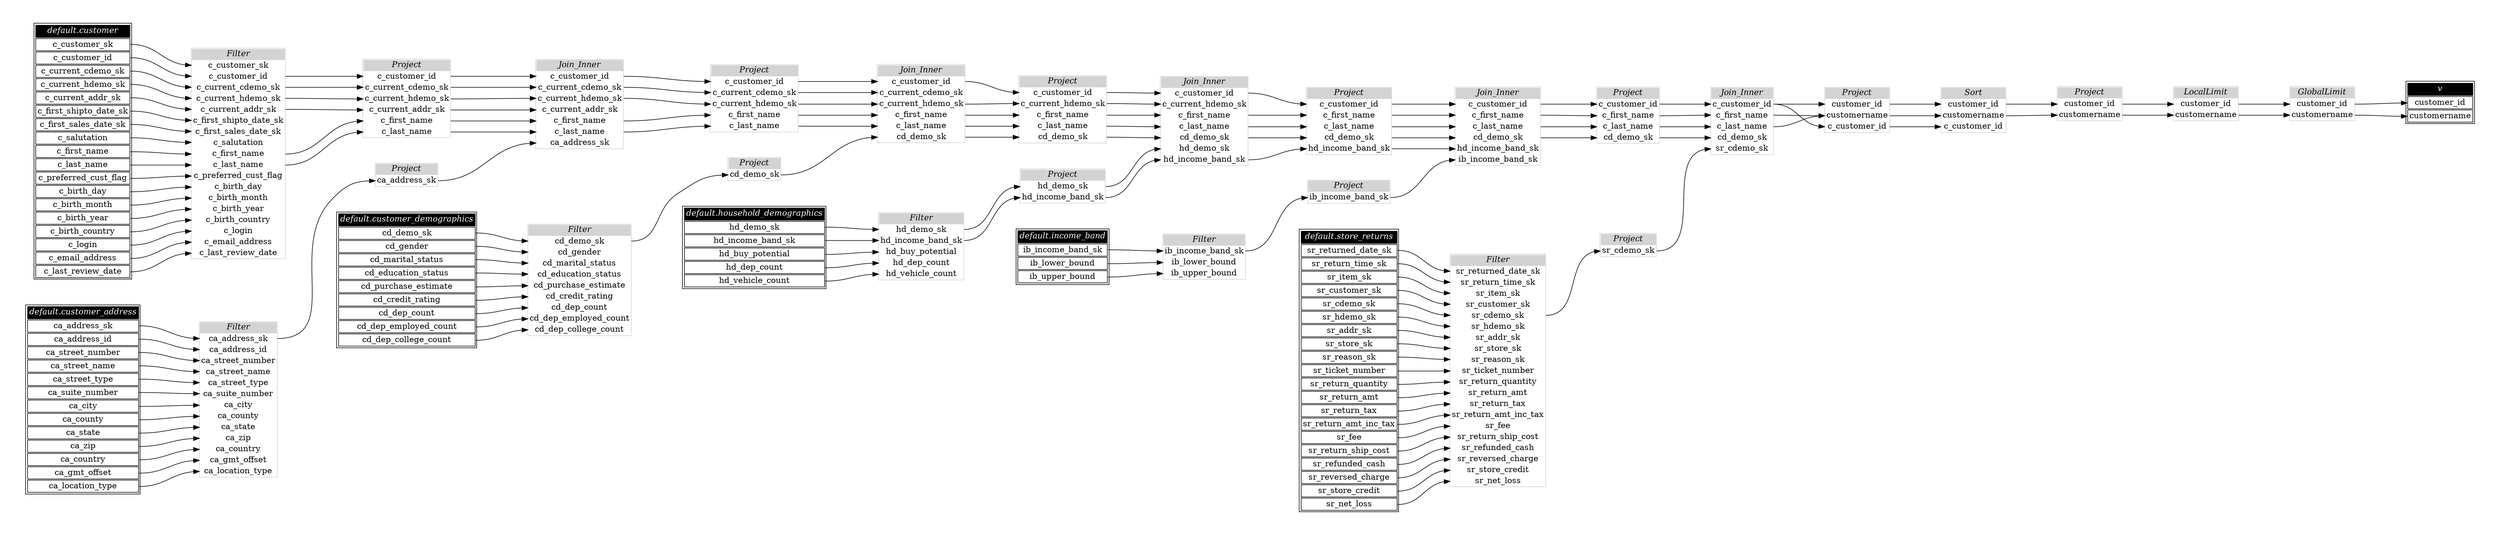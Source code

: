 // Automatically generated by TPCDSFlowTestSuite


digraph {
  graph [pad="0.5" nodesep="0.5" ranksep="1" fontname="Helvetica" rankdir=LR];
  node [shape=plaintext]

  
"Filter_180f553" [label=<
<table color="lightgray" border="1" cellborder="0" cellspacing="0">
  <tr><td bgcolor="lightgray" port="nodeName"><i>Filter</i></td></tr>
  <tr><td port="0">c_customer_sk</td></tr>
<tr><td port="1">c_customer_id</td></tr>
<tr><td port="2">c_current_cdemo_sk</td></tr>
<tr><td port="3">c_current_hdemo_sk</td></tr>
<tr><td port="4">c_current_addr_sk</td></tr>
<tr><td port="5">c_first_shipto_date_sk</td></tr>
<tr><td port="6">c_first_sales_date_sk</td></tr>
<tr><td port="7">c_salutation</td></tr>
<tr><td port="8">c_first_name</td></tr>
<tr><td port="9">c_last_name</td></tr>
<tr><td port="10">c_preferred_cust_flag</td></tr>
<tr><td port="11">c_birth_day</td></tr>
<tr><td port="12">c_birth_month</td></tr>
<tr><td port="13">c_birth_year</td></tr>
<tr><td port="14">c_birth_country</td></tr>
<tr><td port="15">c_login</td></tr>
<tr><td port="16">c_email_address</td></tr>
<tr><td port="17">c_last_review_date</td></tr>
</table>>];
     

"Filter_4c49399" [label=<
<table color="lightgray" border="1" cellborder="0" cellspacing="0">
  <tr><td bgcolor="lightgray" port="nodeName"><i>Filter</i></td></tr>
  <tr><td port="0">ca_address_sk</td></tr>
<tr><td port="1">ca_address_id</td></tr>
<tr><td port="2">ca_street_number</td></tr>
<tr><td port="3">ca_street_name</td></tr>
<tr><td port="4">ca_street_type</td></tr>
<tr><td port="5">ca_suite_number</td></tr>
<tr><td port="6">ca_city</td></tr>
<tr><td port="7">ca_county</td></tr>
<tr><td port="8">ca_state</td></tr>
<tr><td port="9">ca_zip</td></tr>
<tr><td port="10">ca_country</td></tr>
<tr><td port="11">ca_gmt_offset</td></tr>
<tr><td port="12">ca_location_type</td></tr>
</table>>];
     

"Filter_577bb3e" [label=<
<table color="lightgray" border="1" cellborder="0" cellspacing="0">
  <tr><td bgcolor="lightgray" port="nodeName"><i>Filter</i></td></tr>
  <tr><td port="0">ib_income_band_sk</td></tr>
<tr><td port="1">ib_lower_bound</td></tr>
<tr><td port="2">ib_upper_bound</td></tr>
</table>>];
     

"Filter_89cc457" [label=<
<table color="lightgray" border="1" cellborder="0" cellspacing="0">
  <tr><td bgcolor="lightgray" port="nodeName"><i>Filter</i></td></tr>
  <tr><td port="0">sr_returned_date_sk</td></tr>
<tr><td port="1">sr_return_time_sk</td></tr>
<tr><td port="2">sr_item_sk</td></tr>
<tr><td port="3">sr_customer_sk</td></tr>
<tr><td port="4">sr_cdemo_sk</td></tr>
<tr><td port="5">sr_hdemo_sk</td></tr>
<tr><td port="6">sr_addr_sk</td></tr>
<tr><td port="7">sr_store_sk</td></tr>
<tr><td port="8">sr_reason_sk</td></tr>
<tr><td port="9">sr_ticket_number</td></tr>
<tr><td port="10">sr_return_quantity</td></tr>
<tr><td port="11">sr_return_amt</td></tr>
<tr><td port="12">sr_return_tax</td></tr>
<tr><td port="13">sr_return_amt_inc_tax</td></tr>
<tr><td port="14">sr_fee</td></tr>
<tr><td port="15">sr_return_ship_cost</td></tr>
<tr><td port="16">sr_refunded_cash</td></tr>
<tr><td port="17">sr_reversed_charge</td></tr>
<tr><td port="18">sr_store_credit</td></tr>
<tr><td port="19">sr_net_loss</td></tr>
</table>>];
     

"Filter_969db82" [label=<
<table color="lightgray" border="1" cellborder="0" cellspacing="0">
  <tr><td bgcolor="lightgray" port="nodeName"><i>Filter</i></td></tr>
  <tr><td port="0">cd_demo_sk</td></tr>
<tr><td port="1">cd_gender</td></tr>
<tr><td port="2">cd_marital_status</td></tr>
<tr><td port="3">cd_education_status</td></tr>
<tr><td port="4">cd_purchase_estimate</td></tr>
<tr><td port="5">cd_credit_rating</td></tr>
<tr><td port="6">cd_dep_count</td></tr>
<tr><td port="7">cd_dep_employed_count</td></tr>
<tr><td port="8">cd_dep_college_count</td></tr>
</table>>];
     

"Filter_fbabe69" [label=<
<table color="lightgray" border="1" cellborder="0" cellspacing="0">
  <tr><td bgcolor="lightgray" port="nodeName"><i>Filter</i></td></tr>
  <tr><td port="0">hd_demo_sk</td></tr>
<tr><td port="1">hd_income_band_sk</td></tr>
<tr><td port="2">hd_buy_potential</td></tr>
<tr><td port="3">hd_dep_count</td></tr>
<tr><td port="4">hd_vehicle_count</td></tr>
</table>>];
     

"GlobalLimit_62b8a23" [label=<
<table color="lightgray" border="1" cellborder="0" cellspacing="0">
  <tr><td bgcolor="lightgray" port="nodeName"><i>GlobalLimit</i></td></tr>
  <tr><td port="0">customer_id</td></tr>
<tr><td port="1">customername</td></tr>
</table>>];
     

"Join_Inner_43edb6f" [label=<
<table color="lightgray" border="1" cellborder="0" cellspacing="0">
  <tr><td bgcolor="lightgray" port="nodeName"><i>Join_Inner</i></td></tr>
  <tr><td port="0">c_customer_id</td></tr>
<tr><td port="1">c_current_cdemo_sk</td></tr>
<tr><td port="2">c_current_hdemo_sk</td></tr>
<tr><td port="3">c_first_name</td></tr>
<tr><td port="4">c_last_name</td></tr>
<tr><td port="5">cd_demo_sk</td></tr>
</table>>];
     

"Join_Inner_5fbdd62" [label=<
<table color="lightgray" border="1" cellborder="0" cellspacing="0">
  <tr><td bgcolor="lightgray" port="nodeName"><i>Join_Inner</i></td></tr>
  <tr><td port="0">c_customer_id</td></tr>
<tr><td port="1">c_first_name</td></tr>
<tr><td port="2">c_last_name</td></tr>
<tr><td port="3">cd_demo_sk</td></tr>
<tr><td port="4">sr_cdemo_sk</td></tr>
</table>>];
     

"Join_Inner_61ce072" [label=<
<table color="lightgray" border="1" cellborder="0" cellspacing="0">
  <tr><td bgcolor="lightgray" port="nodeName"><i>Join_Inner</i></td></tr>
  <tr><td port="0">c_customer_id</td></tr>
<tr><td port="1">c_current_cdemo_sk</td></tr>
<tr><td port="2">c_current_hdemo_sk</td></tr>
<tr><td port="3">c_current_addr_sk</td></tr>
<tr><td port="4">c_first_name</td></tr>
<tr><td port="5">c_last_name</td></tr>
<tr><td port="6">ca_address_sk</td></tr>
</table>>];
     

"Join_Inner_8b03d39" [label=<
<table color="lightgray" border="1" cellborder="0" cellspacing="0">
  <tr><td bgcolor="lightgray" port="nodeName"><i>Join_Inner</i></td></tr>
  <tr><td port="0">c_customer_id</td></tr>
<tr><td port="1">c_first_name</td></tr>
<tr><td port="2">c_last_name</td></tr>
<tr><td port="3">cd_demo_sk</td></tr>
<tr><td port="4">hd_income_band_sk</td></tr>
<tr><td port="5">ib_income_band_sk</td></tr>
</table>>];
     

"Join_Inner_fa8b934" [label=<
<table color="lightgray" border="1" cellborder="0" cellspacing="0">
  <tr><td bgcolor="lightgray" port="nodeName"><i>Join_Inner</i></td></tr>
  <tr><td port="0">c_customer_id</td></tr>
<tr><td port="1">c_current_hdemo_sk</td></tr>
<tr><td port="2">c_first_name</td></tr>
<tr><td port="3">c_last_name</td></tr>
<tr><td port="4">cd_demo_sk</td></tr>
<tr><td port="5">hd_demo_sk</td></tr>
<tr><td port="6">hd_income_band_sk</td></tr>
</table>>];
     

"LocalLimit_ae3f3f9" [label=<
<table color="lightgray" border="1" cellborder="0" cellspacing="0">
  <tr><td bgcolor="lightgray" port="nodeName"><i>LocalLimit</i></td></tr>
  <tr><td port="0">customer_id</td></tr>
<tr><td port="1">customername</td></tr>
</table>>];
     

"Project_087bf55" [label=<
<table color="lightgray" border="1" cellborder="0" cellspacing="0">
  <tr><td bgcolor="lightgray" port="nodeName"><i>Project</i></td></tr>
  <tr><td port="0">c_customer_id</td></tr>
<tr><td port="1">c_first_name</td></tr>
<tr><td port="2">c_last_name</td></tr>
<tr><td port="3">cd_demo_sk</td></tr>
</table>>];
     

"Project_14b04cd" [label=<
<table color="lightgray" border="1" cellborder="0" cellspacing="0">
  <tr><td bgcolor="lightgray" port="nodeName"><i>Project</i></td></tr>
  <tr><td port="0">ca_address_sk</td></tr>
</table>>];
     

"Project_19933c5" [label=<
<table color="lightgray" border="1" cellborder="0" cellspacing="0">
  <tr><td bgcolor="lightgray" port="nodeName"><i>Project</i></td></tr>
  <tr><td port="0">c_customer_id</td></tr>
<tr><td port="1">c_current_cdemo_sk</td></tr>
<tr><td port="2">c_current_hdemo_sk</td></tr>
<tr><td port="3">c_first_name</td></tr>
<tr><td port="4">c_last_name</td></tr>
</table>>];
     

"Project_31bc03c" [label=<
<table color="lightgray" border="1" cellborder="0" cellspacing="0">
  <tr><td bgcolor="lightgray" port="nodeName"><i>Project</i></td></tr>
  <tr><td port="0">sr_cdemo_sk</td></tr>
</table>>];
     

"Project_32be3e1" [label=<
<table color="lightgray" border="1" cellborder="0" cellspacing="0">
  <tr><td bgcolor="lightgray" port="nodeName"><i>Project</i></td></tr>
  <tr><td port="0">customer_id</td></tr>
<tr><td port="1">customername</td></tr>
<tr><td port="2">c_customer_id</td></tr>
</table>>];
     

"Project_45bc7b3" [label=<
<table color="lightgray" border="1" cellborder="0" cellspacing="0">
  <tr><td bgcolor="lightgray" port="nodeName"><i>Project</i></td></tr>
  <tr><td port="0">c_customer_id</td></tr>
<tr><td port="1">c_first_name</td></tr>
<tr><td port="2">c_last_name</td></tr>
<tr><td port="3">cd_demo_sk</td></tr>
<tr><td port="4">hd_income_band_sk</td></tr>
</table>>];
     

"Project_4a43ec9" [label=<
<table color="lightgray" border="1" cellborder="0" cellspacing="0">
  <tr><td bgcolor="lightgray" port="nodeName"><i>Project</i></td></tr>
  <tr><td port="0">c_customer_id</td></tr>
<tr><td port="1">c_current_hdemo_sk</td></tr>
<tr><td port="2">c_first_name</td></tr>
<tr><td port="3">c_last_name</td></tr>
<tr><td port="4">cd_demo_sk</td></tr>
</table>>];
     

"Project_518e003" [label=<
<table color="lightgray" border="1" cellborder="0" cellspacing="0">
  <tr><td bgcolor="lightgray" port="nodeName"><i>Project</i></td></tr>
  <tr><td port="0">cd_demo_sk</td></tr>
</table>>];
     

"Project_6a9aa84" [label=<
<table color="lightgray" border="1" cellborder="0" cellspacing="0">
  <tr><td bgcolor="lightgray" port="nodeName"><i>Project</i></td></tr>
  <tr><td port="0">ib_income_band_sk</td></tr>
</table>>];
     

"Project_d682e0f" [label=<
<table color="lightgray" border="1" cellborder="0" cellspacing="0">
  <tr><td bgcolor="lightgray" port="nodeName"><i>Project</i></td></tr>
  <tr><td port="0">customer_id</td></tr>
<tr><td port="1">customername</td></tr>
</table>>];
     

"Project_faf3c4b" [label=<
<table color="lightgray" border="1" cellborder="0" cellspacing="0">
  <tr><td bgcolor="lightgray" port="nodeName"><i>Project</i></td></tr>
  <tr><td port="0">hd_demo_sk</td></tr>
<tr><td port="1">hd_income_band_sk</td></tr>
</table>>];
     

"Project_fcd0f22" [label=<
<table color="lightgray" border="1" cellborder="0" cellspacing="0">
  <tr><td bgcolor="lightgray" port="nodeName"><i>Project</i></td></tr>
  <tr><td port="0">c_customer_id</td></tr>
<tr><td port="1">c_current_cdemo_sk</td></tr>
<tr><td port="2">c_current_hdemo_sk</td></tr>
<tr><td port="3">c_current_addr_sk</td></tr>
<tr><td port="4">c_first_name</td></tr>
<tr><td port="5">c_last_name</td></tr>
</table>>];
     

"Sort_e4d1877" [label=<
<table color="lightgray" border="1" cellborder="0" cellspacing="0">
  <tr><td bgcolor="lightgray" port="nodeName"><i>Sort</i></td></tr>
  <tr><td port="0">customer_id</td></tr>
<tr><td port="1">customername</td></tr>
<tr><td port="2">c_customer_id</td></tr>
</table>>];
     

"default.customer" [color="black" label=<
<table>
  <tr><td bgcolor="black" port="nodeName"><i><font color="white">default.customer</font></i></td></tr>
  <tr><td port="0">c_customer_sk</td></tr>
<tr><td port="1">c_customer_id</td></tr>
<tr><td port="2">c_current_cdemo_sk</td></tr>
<tr><td port="3">c_current_hdemo_sk</td></tr>
<tr><td port="4">c_current_addr_sk</td></tr>
<tr><td port="5">c_first_shipto_date_sk</td></tr>
<tr><td port="6">c_first_sales_date_sk</td></tr>
<tr><td port="7">c_salutation</td></tr>
<tr><td port="8">c_first_name</td></tr>
<tr><td port="9">c_last_name</td></tr>
<tr><td port="10">c_preferred_cust_flag</td></tr>
<tr><td port="11">c_birth_day</td></tr>
<tr><td port="12">c_birth_month</td></tr>
<tr><td port="13">c_birth_year</td></tr>
<tr><td port="14">c_birth_country</td></tr>
<tr><td port="15">c_login</td></tr>
<tr><td port="16">c_email_address</td></tr>
<tr><td port="17">c_last_review_date</td></tr>
</table>>];
     

"default.customer_address" [color="black" label=<
<table>
  <tr><td bgcolor="black" port="nodeName"><i><font color="white">default.customer_address</font></i></td></tr>
  <tr><td port="0">ca_address_sk</td></tr>
<tr><td port="1">ca_address_id</td></tr>
<tr><td port="2">ca_street_number</td></tr>
<tr><td port="3">ca_street_name</td></tr>
<tr><td port="4">ca_street_type</td></tr>
<tr><td port="5">ca_suite_number</td></tr>
<tr><td port="6">ca_city</td></tr>
<tr><td port="7">ca_county</td></tr>
<tr><td port="8">ca_state</td></tr>
<tr><td port="9">ca_zip</td></tr>
<tr><td port="10">ca_country</td></tr>
<tr><td port="11">ca_gmt_offset</td></tr>
<tr><td port="12">ca_location_type</td></tr>
</table>>];
     

"default.customer_demographics" [color="black" label=<
<table>
  <tr><td bgcolor="black" port="nodeName"><i><font color="white">default.customer_demographics</font></i></td></tr>
  <tr><td port="0">cd_demo_sk</td></tr>
<tr><td port="1">cd_gender</td></tr>
<tr><td port="2">cd_marital_status</td></tr>
<tr><td port="3">cd_education_status</td></tr>
<tr><td port="4">cd_purchase_estimate</td></tr>
<tr><td port="5">cd_credit_rating</td></tr>
<tr><td port="6">cd_dep_count</td></tr>
<tr><td port="7">cd_dep_employed_count</td></tr>
<tr><td port="8">cd_dep_college_count</td></tr>
</table>>];
     

"default.household_demographics" [color="black" label=<
<table>
  <tr><td bgcolor="black" port="nodeName"><i><font color="white">default.household_demographics</font></i></td></tr>
  <tr><td port="0">hd_demo_sk</td></tr>
<tr><td port="1">hd_income_band_sk</td></tr>
<tr><td port="2">hd_buy_potential</td></tr>
<tr><td port="3">hd_dep_count</td></tr>
<tr><td port="4">hd_vehicle_count</td></tr>
</table>>];
     

"default.income_band" [color="black" label=<
<table>
  <tr><td bgcolor="black" port="nodeName"><i><font color="white">default.income_band</font></i></td></tr>
  <tr><td port="0">ib_income_band_sk</td></tr>
<tr><td port="1">ib_lower_bound</td></tr>
<tr><td port="2">ib_upper_bound</td></tr>
</table>>];
     

"default.store_returns" [color="black" label=<
<table>
  <tr><td bgcolor="black" port="nodeName"><i><font color="white">default.store_returns</font></i></td></tr>
  <tr><td port="0">sr_returned_date_sk</td></tr>
<tr><td port="1">sr_return_time_sk</td></tr>
<tr><td port="2">sr_item_sk</td></tr>
<tr><td port="3">sr_customer_sk</td></tr>
<tr><td port="4">sr_cdemo_sk</td></tr>
<tr><td port="5">sr_hdemo_sk</td></tr>
<tr><td port="6">sr_addr_sk</td></tr>
<tr><td port="7">sr_store_sk</td></tr>
<tr><td port="8">sr_reason_sk</td></tr>
<tr><td port="9">sr_ticket_number</td></tr>
<tr><td port="10">sr_return_quantity</td></tr>
<tr><td port="11">sr_return_amt</td></tr>
<tr><td port="12">sr_return_tax</td></tr>
<tr><td port="13">sr_return_amt_inc_tax</td></tr>
<tr><td port="14">sr_fee</td></tr>
<tr><td port="15">sr_return_ship_cost</td></tr>
<tr><td port="16">sr_refunded_cash</td></tr>
<tr><td port="17">sr_reversed_charge</td></tr>
<tr><td port="18">sr_store_credit</td></tr>
<tr><td port="19">sr_net_loss</td></tr>
</table>>];
     

"v" [color="black" label=<
<table>
  <tr><td bgcolor="black" port="nodeName"><i><font color="white">v</font></i></td></tr>
  <tr><td port="0">customer_id</td></tr>
<tr><td port="1">customername</td></tr>
</table>>];
     
  "Filter_180f553":1 -> "Project_fcd0f22":0;
"Filter_180f553":2 -> "Project_fcd0f22":1;
"Filter_180f553":3 -> "Project_fcd0f22":2;
"Filter_180f553":4 -> "Project_fcd0f22":3;
"Filter_180f553":8 -> "Project_fcd0f22":4;
"Filter_180f553":9 -> "Project_fcd0f22":5;
"Filter_4c49399":0 -> "Project_14b04cd":0;
"Filter_577bb3e":0 -> "Project_6a9aa84":0;
"Filter_89cc457":4 -> "Project_31bc03c":0;
"Filter_969db82":0 -> "Project_518e003":0;
"Filter_fbabe69":0 -> "Project_faf3c4b":0;
"Filter_fbabe69":1 -> "Project_faf3c4b":1;
"GlobalLimit_62b8a23":0 -> "v":0;
"GlobalLimit_62b8a23":1 -> "v":1;
"Join_Inner_43edb6f":0 -> "Project_4a43ec9":0;
"Join_Inner_43edb6f":2 -> "Project_4a43ec9":1;
"Join_Inner_43edb6f":3 -> "Project_4a43ec9":2;
"Join_Inner_43edb6f":4 -> "Project_4a43ec9":3;
"Join_Inner_43edb6f":5 -> "Project_4a43ec9":4;
"Join_Inner_5fbdd62":0 -> "Project_32be3e1":0;
"Join_Inner_5fbdd62":0 -> "Project_32be3e1":2;
"Join_Inner_5fbdd62":1 -> "Project_32be3e1":1;
"Join_Inner_5fbdd62":2 -> "Project_32be3e1":1;
"Join_Inner_61ce072":0 -> "Project_19933c5":0;
"Join_Inner_61ce072":1 -> "Project_19933c5":1;
"Join_Inner_61ce072":2 -> "Project_19933c5":2;
"Join_Inner_61ce072":4 -> "Project_19933c5":3;
"Join_Inner_61ce072":5 -> "Project_19933c5":4;
"Join_Inner_8b03d39":0 -> "Project_087bf55":0;
"Join_Inner_8b03d39":1 -> "Project_087bf55":1;
"Join_Inner_8b03d39":2 -> "Project_087bf55":2;
"Join_Inner_8b03d39":3 -> "Project_087bf55":3;
"Join_Inner_fa8b934":0 -> "Project_45bc7b3":0;
"Join_Inner_fa8b934":2 -> "Project_45bc7b3":1;
"Join_Inner_fa8b934":3 -> "Project_45bc7b3":2;
"Join_Inner_fa8b934":4 -> "Project_45bc7b3":3;
"Join_Inner_fa8b934":6 -> "Project_45bc7b3":4;
"LocalLimit_ae3f3f9":0 -> "GlobalLimit_62b8a23":0;
"LocalLimit_ae3f3f9":1 -> "GlobalLimit_62b8a23":1;
"Project_087bf55":0 -> "Join_Inner_5fbdd62":0;
"Project_087bf55":1 -> "Join_Inner_5fbdd62":1;
"Project_087bf55":2 -> "Join_Inner_5fbdd62":2;
"Project_087bf55":3 -> "Join_Inner_5fbdd62":3;
"Project_14b04cd":0 -> "Join_Inner_61ce072":6;
"Project_19933c5":0 -> "Join_Inner_43edb6f":0;
"Project_19933c5":1 -> "Join_Inner_43edb6f":1;
"Project_19933c5":2 -> "Join_Inner_43edb6f":2;
"Project_19933c5":3 -> "Join_Inner_43edb6f":3;
"Project_19933c5":4 -> "Join_Inner_43edb6f":4;
"Project_31bc03c":0 -> "Join_Inner_5fbdd62":4;
"Project_32be3e1":0 -> "Sort_e4d1877":0;
"Project_32be3e1":1 -> "Sort_e4d1877":1;
"Project_32be3e1":2 -> "Sort_e4d1877":2;
"Project_45bc7b3":0 -> "Join_Inner_8b03d39":0;
"Project_45bc7b3":1 -> "Join_Inner_8b03d39":1;
"Project_45bc7b3":2 -> "Join_Inner_8b03d39":2;
"Project_45bc7b3":3 -> "Join_Inner_8b03d39":3;
"Project_45bc7b3":4 -> "Join_Inner_8b03d39":4;
"Project_4a43ec9":0 -> "Join_Inner_fa8b934":0;
"Project_4a43ec9":1 -> "Join_Inner_fa8b934":1;
"Project_4a43ec9":2 -> "Join_Inner_fa8b934":2;
"Project_4a43ec9":3 -> "Join_Inner_fa8b934":3;
"Project_4a43ec9":4 -> "Join_Inner_fa8b934":4;
"Project_518e003":0 -> "Join_Inner_43edb6f":5;
"Project_6a9aa84":0 -> "Join_Inner_8b03d39":5;
"Project_d682e0f":0 -> "LocalLimit_ae3f3f9":0;
"Project_d682e0f":1 -> "LocalLimit_ae3f3f9":1;
"Project_faf3c4b":0 -> "Join_Inner_fa8b934":5;
"Project_faf3c4b":1 -> "Join_Inner_fa8b934":6;
"Project_fcd0f22":0 -> "Join_Inner_61ce072":0;
"Project_fcd0f22":1 -> "Join_Inner_61ce072":1;
"Project_fcd0f22":2 -> "Join_Inner_61ce072":2;
"Project_fcd0f22":3 -> "Join_Inner_61ce072":3;
"Project_fcd0f22":4 -> "Join_Inner_61ce072":4;
"Project_fcd0f22":5 -> "Join_Inner_61ce072":5;
"Sort_e4d1877":0 -> "Project_d682e0f":0;
"Sort_e4d1877":1 -> "Project_d682e0f":1;
"default.customer":0 -> "Filter_180f553":0;
"default.customer":1 -> "Filter_180f553":1;
"default.customer":10 -> "Filter_180f553":10;
"default.customer":11 -> "Filter_180f553":11;
"default.customer":12 -> "Filter_180f553":12;
"default.customer":13 -> "Filter_180f553":13;
"default.customer":14 -> "Filter_180f553":14;
"default.customer":15 -> "Filter_180f553":15;
"default.customer":16 -> "Filter_180f553":16;
"default.customer":17 -> "Filter_180f553":17;
"default.customer":2 -> "Filter_180f553":2;
"default.customer":3 -> "Filter_180f553":3;
"default.customer":4 -> "Filter_180f553":4;
"default.customer":5 -> "Filter_180f553":5;
"default.customer":6 -> "Filter_180f553":6;
"default.customer":7 -> "Filter_180f553":7;
"default.customer":8 -> "Filter_180f553":8;
"default.customer":9 -> "Filter_180f553":9;
"default.customer_address":0 -> "Filter_4c49399":0;
"default.customer_address":1 -> "Filter_4c49399":1;
"default.customer_address":10 -> "Filter_4c49399":10;
"default.customer_address":11 -> "Filter_4c49399":11;
"default.customer_address":12 -> "Filter_4c49399":12;
"default.customer_address":2 -> "Filter_4c49399":2;
"default.customer_address":3 -> "Filter_4c49399":3;
"default.customer_address":4 -> "Filter_4c49399":4;
"default.customer_address":5 -> "Filter_4c49399":5;
"default.customer_address":6 -> "Filter_4c49399":6;
"default.customer_address":7 -> "Filter_4c49399":7;
"default.customer_address":8 -> "Filter_4c49399":8;
"default.customer_address":9 -> "Filter_4c49399":9;
"default.customer_demographics":0 -> "Filter_969db82":0;
"default.customer_demographics":1 -> "Filter_969db82":1;
"default.customer_demographics":2 -> "Filter_969db82":2;
"default.customer_demographics":3 -> "Filter_969db82":3;
"default.customer_demographics":4 -> "Filter_969db82":4;
"default.customer_demographics":5 -> "Filter_969db82":5;
"default.customer_demographics":6 -> "Filter_969db82":6;
"default.customer_demographics":7 -> "Filter_969db82":7;
"default.customer_demographics":8 -> "Filter_969db82":8;
"default.household_demographics":0 -> "Filter_fbabe69":0;
"default.household_demographics":1 -> "Filter_fbabe69":1;
"default.household_demographics":2 -> "Filter_fbabe69":2;
"default.household_demographics":3 -> "Filter_fbabe69":3;
"default.household_demographics":4 -> "Filter_fbabe69":4;
"default.income_band":0 -> "Filter_577bb3e":0;
"default.income_band":1 -> "Filter_577bb3e":1;
"default.income_band":2 -> "Filter_577bb3e":2;
"default.store_returns":0 -> "Filter_89cc457":0;
"default.store_returns":1 -> "Filter_89cc457":1;
"default.store_returns":10 -> "Filter_89cc457":10;
"default.store_returns":11 -> "Filter_89cc457":11;
"default.store_returns":12 -> "Filter_89cc457":12;
"default.store_returns":13 -> "Filter_89cc457":13;
"default.store_returns":14 -> "Filter_89cc457":14;
"default.store_returns":15 -> "Filter_89cc457":15;
"default.store_returns":16 -> "Filter_89cc457":16;
"default.store_returns":17 -> "Filter_89cc457":17;
"default.store_returns":18 -> "Filter_89cc457":18;
"default.store_returns":19 -> "Filter_89cc457":19;
"default.store_returns":2 -> "Filter_89cc457":2;
"default.store_returns":3 -> "Filter_89cc457":3;
"default.store_returns":4 -> "Filter_89cc457":4;
"default.store_returns":5 -> "Filter_89cc457":5;
"default.store_returns":6 -> "Filter_89cc457":6;
"default.store_returns":7 -> "Filter_89cc457":7;
"default.store_returns":8 -> "Filter_89cc457":8;
"default.store_returns":9 -> "Filter_89cc457":9;
}
       